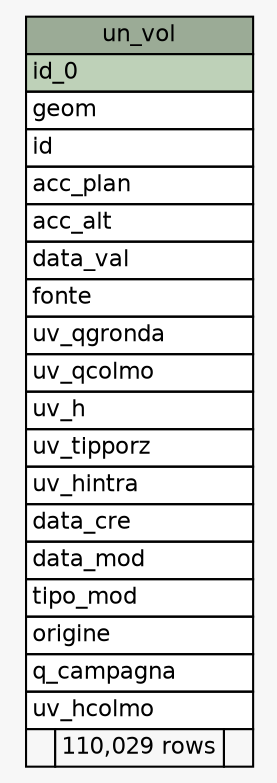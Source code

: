 // dot 2.38.0 on Mac OS X 10.10.1
// SchemaSpy rev 590
digraph "un_vol" {
  graph [
    rankdir="RL"
    bgcolor="#f7f7f7"
    nodesep="0.18"
    ranksep="0.46"
    fontname="Helvetica"
    fontsize="11"
  ];
  node [
    fontname="Helvetica"
    fontsize="11"
    shape="plaintext"
  ];
  edge [
    arrowsize="0.8"
  ];
  "un_vol" [
    label=<
    <TABLE BORDER="0" CELLBORDER="1" CELLSPACING="0" BGCOLOR="#ffffff">
      <TR><TD COLSPAN="3" BGCOLOR="#9bab96" ALIGN="CENTER">un_vol</TD></TR>
      <TR><TD PORT="id_0" COLSPAN="3" BGCOLOR="#bed1b8" ALIGN="LEFT">id_0</TD></TR>
      <TR><TD PORT="geom" COLSPAN="3" ALIGN="LEFT">geom</TD></TR>
      <TR><TD PORT="id" COLSPAN="3" ALIGN="LEFT">id</TD></TR>
      <TR><TD PORT="acc_plan" COLSPAN="3" ALIGN="LEFT">acc_plan</TD></TR>
      <TR><TD PORT="acc_alt" COLSPAN="3" ALIGN="LEFT">acc_alt</TD></TR>
      <TR><TD PORT="data_val" COLSPAN="3" ALIGN="LEFT">data_val</TD></TR>
      <TR><TD PORT="fonte" COLSPAN="3" ALIGN="LEFT">fonte</TD></TR>
      <TR><TD PORT="uv_qgronda" COLSPAN="3" ALIGN="LEFT">uv_qgronda</TD></TR>
      <TR><TD PORT="uv_qcolmo" COLSPAN="3" ALIGN="LEFT">uv_qcolmo</TD></TR>
      <TR><TD PORT="uv_h" COLSPAN="3" ALIGN="LEFT">uv_h</TD></TR>
      <TR><TD PORT="uv_tipporz" COLSPAN="3" ALIGN="LEFT">uv_tipporz</TD></TR>
      <TR><TD PORT="uv_hintra" COLSPAN="3" ALIGN="LEFT">uv_hintra</TD></TR>
      <TR><TD PORT="data_cre" COLSPAN="3" ALIGN="LEFT">data_cre</TD></TR>
      <TR><TD PORT="data_mod" COLSPAN="3" ALIGN="LEFT">data_mod</TD></TR>
      <TR><TD PORT="tipo_mod" COLSPAN="3" ALIGN="LEFT">tipo_mod</TD></TR>
      <TR><TD PORT="origine" COLSPAN="3" ALIGN="LEFT">origine</TD></TR>
      <TR><TD PORT="q_campagna" COLSPAN="3" ALIGN="LEFT">q_campagna</TD></TR>
      <TR><TD PORT="uv_hcolmo" COLSPAN="3" ALIGN="LEFT">uv_hcolmo</TD></TR>
      <TR><TD ALIGN="LEFT" BGCOLOR="#f7f7f7">  </TD><TD ALIGN="RIGHT" BGCOLOR="#f7f7f7">110,029 rows</TD><TD ALIGN="RIGHT" BGCOLOR="#f7f7f7">  </TD></TR>
    </TABLE>>
    URL="tables/un_vol.html"
    tooltip="un_vol"
  ];
}
